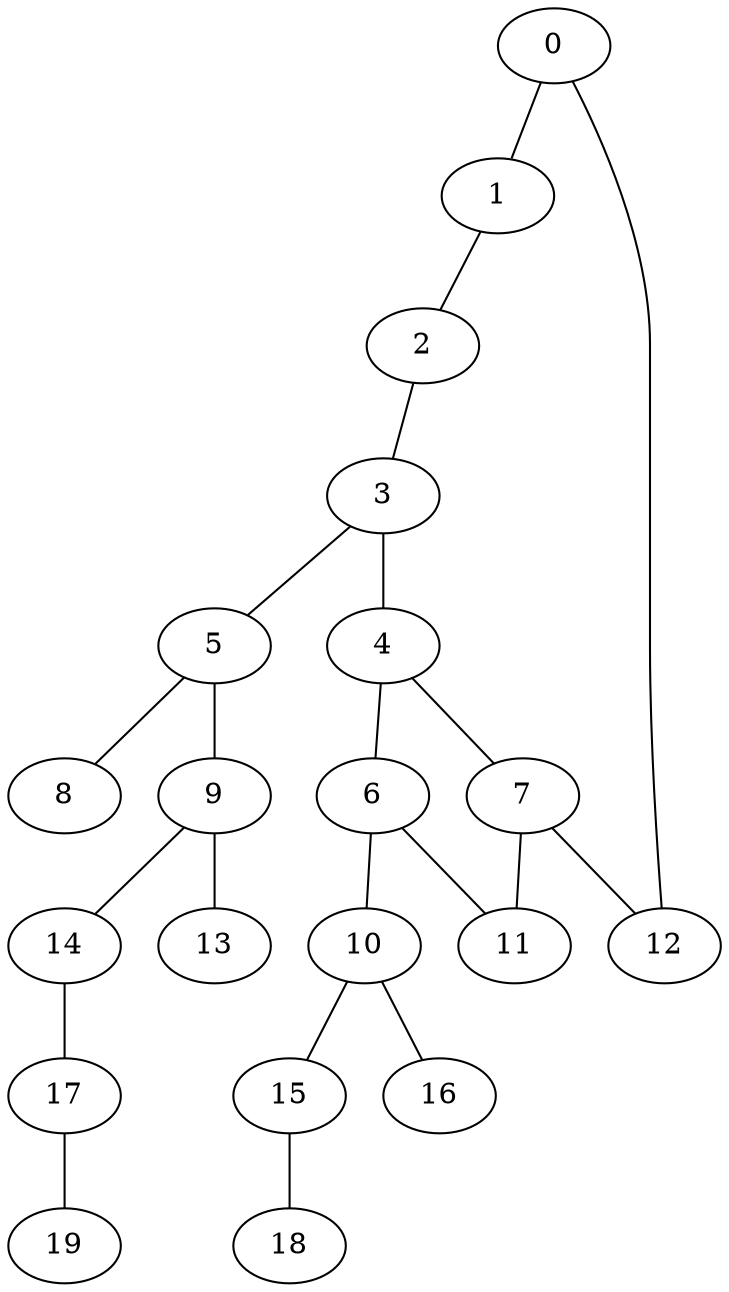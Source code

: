 
graph graphname {
    0 -- 1
0 -- 12
1 -- 2
2 -- 3
3 -- 4
3 -- 5
4 -- 6
4 -- 7
5 -- 8
5 -- 9
6 -- 10
6 -- 11
7 -- 12
7 -- 11
9 -- 14
9 -- 13
10 -- 16
10 -- 15
14 -- 17
15 -- 18
17 -- 19

}
